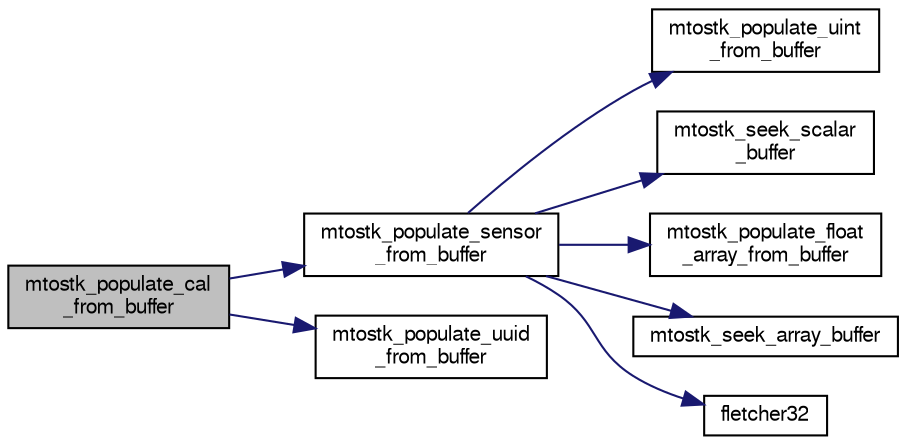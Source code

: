 digraph "mtostk_populate_cal_from_buffer"
{
  edge [fontname="FreeSans",fontsize="10",labelfontname="FreeSans",labelfontsize="10"];
  node [fontname="FreeSans",fontsize="10",shape=record];
  rankdir="LR";
  Node1 [label="mtostk_populate_cal\l_from_buffer",height=0.2,width=0.4,color="black", fillcolor="grey75", style="filled", fontcolor="black"];
  Node1 -> Node2 [color="midnightblue",fontsize="10",style="solid",fontname="FreeSans"];
  Node2 [label="mtostk_populate_sensor\l_from_buffer",height=0.2,width=0.4,color="black", fillcolor="white", style="filled",URL="$meteo__stick__calib_8c.html#ae610f0011cfff14d22217e40e9f07f97"];
  Node2 -> Node3 [color="midnightblue",fontsize="10",style="solid",fontname="FreeSans"];
  Node3 [label="mtostk_populate_uint\l_from_buffer",height=0.2,width=0.4,color="black", fillcolor="white", style="filled",URL="$meteo__stick__calib_8c.html#a708f1c47252cf9d9a0fc5aabde5bfdcd"];
  Node2 -> Node4 [color="midnightblue",fontsize="10",style="solid",fontname="FreeSans"];
  Node4 [label="mtostk_seek_scalar\l_buffer",height=0.2,width=0.4,color="black", fillcolor="white", style="filled",URL="$meteo__stick__calib_8c.html#a05177742108133c8da1cb9514a672c0a"];
  Node2 -> Node5 [color="midnightblue",fontsize="10",style="solid",fontname="FreeSans"];
  Node5 [label="mtostk_populate_float\l_array_from_buffer",height=0.2,width=0.4,color="black", fillcolor="white", style="filled",URL="$meteo__stick__calib_8c.html#a95fbbe515266ee97c289a0f33cec61d9"];
  Node2 -> Node6 [color="midnightblue",fontsize="10",style="solid",fontname="FreeSans"];
  Node6 [label="mtostk_seek_array_buffer",height=0.2,width=0.4,color="black", fillcolor="white", style="filled",URL="$meteo__stick__calib_8c.html#a7b209681fe3e805e9f42ccf225a12e24"];
  Node2 -> Node7 [color="midnightblue",fontsize="10",style="solid",fontname="FreeSans"];
  Node7 [label="fletcher32",height=0.2,width=0.4,color="black", fillcolor="white", style="filled",URL="$meteo__stick__calib_8c.html#ae0a26227bef12f33416f495aaa810c9f"];
  Node1 -> Node8 [color="midnightblue",fontsize="10",style="solid",fontname="FreeSans"];
  Node8 [label="mtostk_populate_uuid\l_from_buffer",height=0.2,width=0.4,color="black", fillcolor="white", style="filled",URL="$meteo__stick__calib_8c.html#a04e560e6f749743678197a9da1c782e9"];
}
